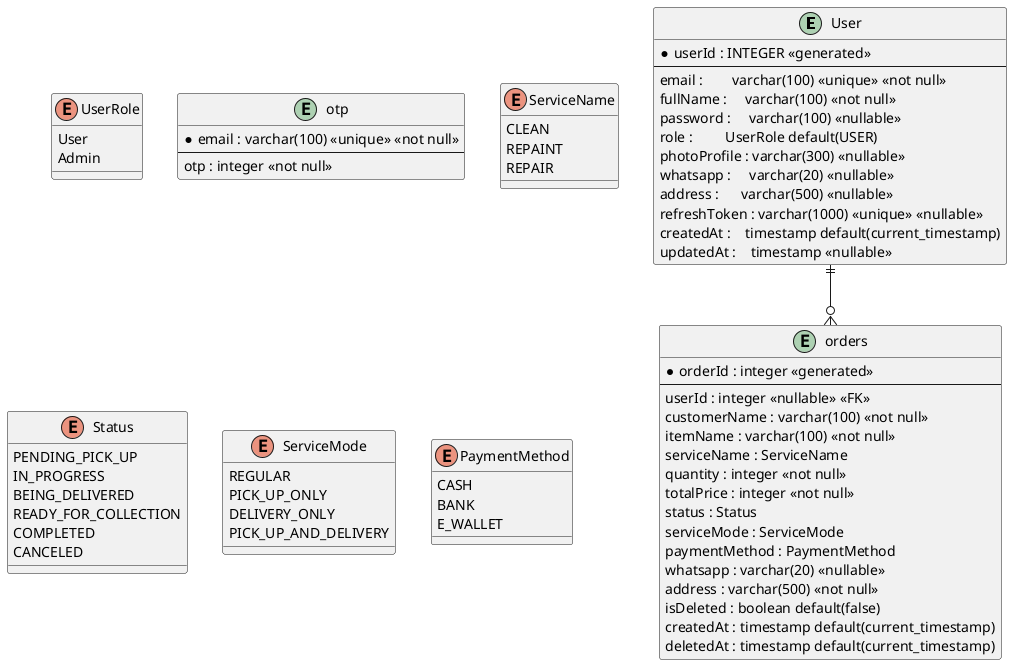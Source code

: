 @startuml
' hide the spot
' hide circle

' avoid problems with angled crows feet
skinparam linetype ortho


entity "User" as User {
*userId : INTEGER <<generated>>
--
email :        varchar(100) <<unique>> <<not null>>
fullName :     varchar(100) <<not null>>
password :     varchar(100) <<nullable>>
role :         UserRole default(USER)
photoProfile : varchar(300) <<nullable>>
whatsapp :     varchar(20) <<nullable>>
address :      varchar(500) <<nullable>>
refreshToken : varchar(1000) <<unique>> <<nullable>>
createdAt :    timestamp default(current_timestamp)
updatedAt :    timestamp <<nullable>>
}

entity "orders" as Order{
*orderId : integer <<generated>>
--
userId : integer <<nullable>> <<FK>>
customerName : varchar(100) <<not null>>
itemName : varchar(100) <<not null>>
serviceName : ServiceName
quantity : integer <<not null>>
totalPrice : integer <<not null>>
status : Status
serviceMode : ServiceMode
paymentMethod : PaymentMethod
whatsapp : varchar(20) <<nullable>>
address : varchar(500) <<not null>>
isDeleted : boolean default(false)
createdAt : timestamp default(current_timestamp)
deletedAt : timestamp default(current_timestamp)
}

enum UserRole{
User
Admin
}

entity "otp" as otp{
*email : varchar(100) <<unique>> <<not null>>
--
otp : integer <<not null>>
}

enum ServiceName {
CLEAN
REPAINT
REPAIR
}

enum Status{
PENDING_PICK_UP
IN_PROGRESS
BEING_DELIVERED
READY_FOR_COLLECTION
COMPLETED
CANCELED
}

enum ServiceMode{
REGULAR
PICK_UP_ONLY
DELIVERY_ONLY
PICK_UP_AND_DELIVERY
}

enum PaymentMethod{
CASH
BANK
E_WALLET
}

User ||--o{ Order


@enduml